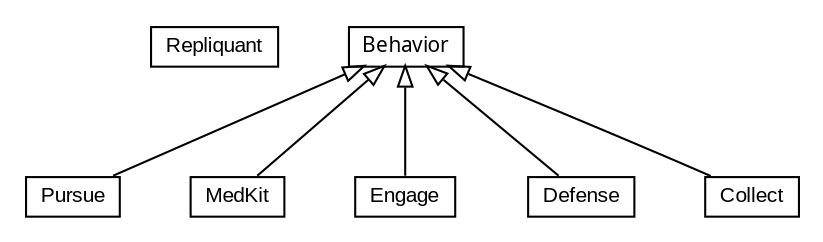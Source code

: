#!/usr/local/bin/dot
#
# Class diagram 
# Generated by UMLGraph version 5.1 (http://www.umlgraph.org/)
#

digraph G {
	edge [fontname="arial",fontsize=10,labelfontname="arial",labelfontsize=10];
	node [fontname="arial",fontsize=10,shape=plaintext];
	nodesep=0.25;
	ranksep=0.5;
	// com.mycompany.test1.Repliquant
	c0 [label=<<table title="com.mycompany.test1.Repliquant" border="0" cellborder="1" cellspacing="0" cellpadding="2" port="p" href="./Repliquant.html">
		<tr><td><table border="0" cellspacing="0" cellpadding="1">
<tr><td align="center" balign="center"> Repliquant </td></tr>
		</table></td></tr>
		</table>>, fontname="arial", fontcolor="black", fontsize=10.0];
	// com.mycompany.test1.Pursue
	c1 [label=<<table title="com.mycompany.test1.Pursue" border="0" cellborder="1" cellspacing="0" cellpadding="2" port="p" href="./Pursue.html">
		<tr><td><table border="0" cellspacing="0" cellpadding="1">
<tr><td align="center" balign="center"> Pursue </td></tr>
		</table></td></tr>
		</table>>, fontname="arial", fontcolor="black", fontsize=10.0];
	// com.mycompany.test1.MedKit
	c2 [label=<<table title="com.mycompany.test1.MedKit" border="0" cellborder="1" cellspacing="0" cellpadding="2" port="p" href="./MedKit.html">
		<tr><td><table border="0" cellspacing="0" cellpadding="1">
<tr><td align="center" balign="center"> MedKit </td></tr>
		</table></td></tr>
		</table>>, fontname="arial", fontcolor="black", fontsize=10.0];
	// com.mycompany.test1.Engage
	c3 [label=<<table title="com.mycompany.test1.Engage" border="0" cellborder="1" cellspacing="0" cellpadding="2" port="p" href="./Engage.html">
		<tr><td><table border="0" cellspacing="0" cellpadding="1">
<tr><td align="center" balign="center"> Engage </td></tr>
		</table></td></tr>
		</table>>, fontname="arial", fontcolor="black", fontsize=10.0];
	// com.mycompany.test1.Defense
	c4 [label=<<table title="com.mycompany.test1.Defense" border="0" cellborder="1" cellspacing="0" cellpadding="2" port="p" href="./Defense.html">
		<tr><td><table border="0" cellspacing="0" cellpadding="1">
<tr><td align="center" balign="center"> Defense </td></tr>
		</table></td></tr>
		</table>>, fontname="arial", fontcolor="black", fontsize=10.0];
	// com.mycompany.test1.Collect
	c5 [label=<<table title="com.mycompany.test1.Collect" border="0" cellborder="1" cellspacing="0" cellpadding="2" port="p" href="./Collect.html">
		<tr><td><table border="0" cellspacing="0" cellpadding="1">
<tr><td align="center" balign="center"> Collect </td></tr>
		</table></td></tr>
		</table>>, fontname="arial", fontcolor="black", fontsize=10.0];
	// com.mycompany.test1.Behavior
	c6 [label=<<table title="com.mycompany.test1.Behavior" border="0" cellborder="1" cellspacing="0" cellpadding="2" port="p" href="./Behavior.html">
		<tr><td><table border="0" cellspacing="0" cellpadding="1">
<tr><td align="center" balign="center"><font face="ariali"> Behavior </font></td></tr>
		</table></td></tr>
		</table>>, fontname="arial", fontcolor="black", fontsize=10.0];
	//com.mycompany.test1.Pursue extends com.mycompany.test1.Behavior
	c6:p -> c1:p [dir=back,arrowtail=empty];
	//com.mycompany.test1.MedKit extends com.mycompany.test1.Behavior
	c6:p -> c2:p [dir=back,arrowtail=empty];
	//com.mycompany.test1.Engage extends com.mycompany.test1.Behavior
	c6:p -> c3:p [dir=back,arrowtail=empty];
	//com.mycompany.test1.Defense extends com.mycompany.test1.Behavior
	c6:p -> c4:p [dir=back,arrowtail=empty];
	//com.mycompany.test1.Collect extends com.mycompany.test1.Behavior
	c6:p -> c5:p [dir=back,arrowtail=empty];
}

